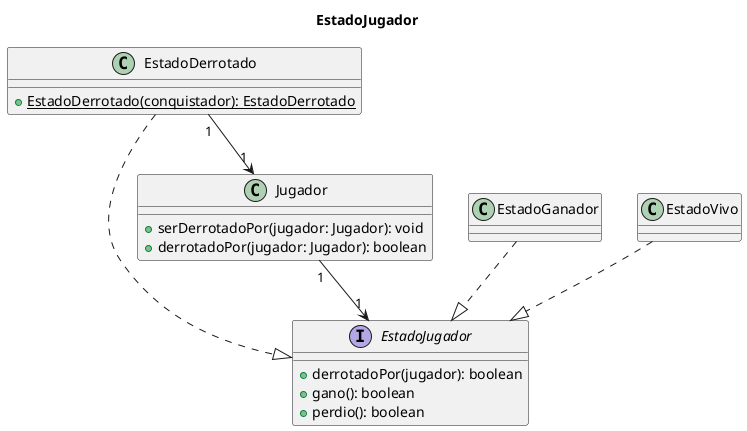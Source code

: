 @startuml

title EstadoJugador

interface EstadoJugador {
    + derrotadoPor(jugador): boolean
    + gano(): boolean
    + perdio(): boolean
}

EstadoDerrotado ..|> EstadoJugador
EstadoGanador ..|> EstadoJugador
EstadoVivo ..|> EstadoJugador

EstadoDerrotado "1" --> "1" Jugador

class EstadoDerrotado {
    + {static} EstadoDerrotado(conquistador): EstadoDerrotado
}

class EstadoGanador {

}

Jugador "1" --> "1" EstadoJugador

class Jugador {
   + serDerrotadoPor(jugador: Jugador): void
   + derrotadoPor(jugador: Jugador): boolean
}

@enduml